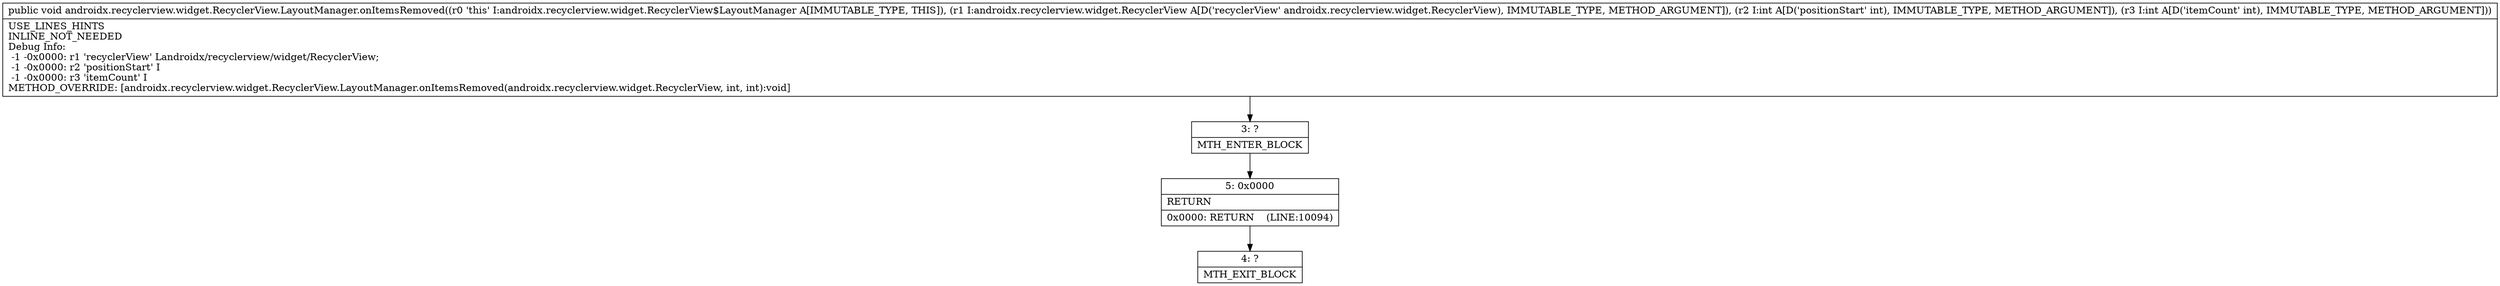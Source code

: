 digraph "CFG forandroidx.recyclerview.widget.RecyclerView.LayoutManager.onItemsRemoved(Landroidx\/recyclerview\/widget\/RecyclerView;II)V" {
Node_3 [shape=record,label="{3\:\ ?|MTH_ENTER_BLOCK\l}"];
Node_5 [shape=record,label="{5\:\ 0x0000|RETURN\l|0x0000: RETURN    (LINE:10094)\l}"];
Node_4 [shape=record,label="{4\:\ ?|MTH_EXIT_BLOCK\l}"];
MethodNode[shape=record,label="{public void androidx.recyclerview.widget.RecyclerView.LayoutManager.onItemsRemoved((r0 'this' I:androidx.recyclerview.widget.RecyclerView$LayoutManager A[IMMUTABLE_TYPE, THIS]), (r1 I:androidx.recyclerview.widget.RecyclerView A[D('recyclerView' androidx.recyclerview.widget.RecyclerView), IMMUTABLE_TYPE, METHOD_ARGUMENT]), (r2 I:int A[D('positionStart' int), IMMUTABLE_TYPE, METHOD_ARGUMENT]), (r3 I:int A[D('itemCount' int), IMMUTABLE_TYPE, METHOD_ARGUMENT]))  | USE_LINES_HINTS\lINLINE_NOT_NEEDED\lDebug Info:\l  \-1 \-0x0000: r1 'recyclerView' Landroidx\/recyclerview\/widget\/RecyclerView;\l  \-1 \-0x0000: r2 'positionStart' I\l  \-1 \-0x0000: r3 'itemCount' I\lMETHOD_OVERRIDE: [androidx.recyclerview.widget.RecyclerView.LayoutManager.onItemsRemoved(androidx.recyclerview.widget.RecyclerView, int, int):void]\l}"];
MethodNode -> Node_3;Node_3 -> Node_5;
Node_5 -> Node_4;
}


